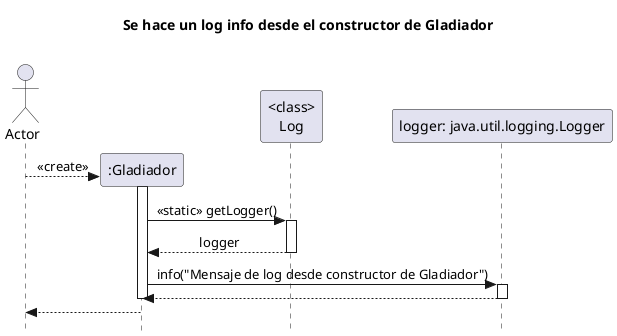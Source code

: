 @startuml
skinparam Style strictuml
skinparam sequenceMessageAlign center
title Se hace un log info desde el constructor de Gladiador\n

actor Actor
participant ":Gladiador" as g
participant "<class>\nLog" as log
participant "logger: java.util.logging.Logger" as logger

Actor --> g ** : <<create>>
activate g
    g -> log : <<static>> getLogger()
    activate log

    return logger
    deactivate log
    g -> logger : info("Mensaje de log desde constructor de Gladiador")
    activate logger
    return
    deactivate logger
deactivate g
g --> Actor
@enduml